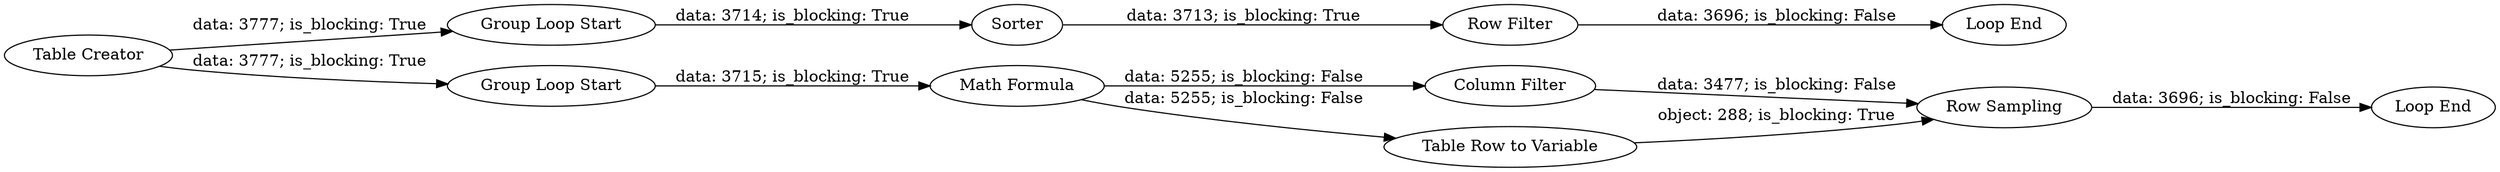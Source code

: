 digraph {
	"-4862940782413469798_2" [label="Table Creator"]
	"-4862940782413469798_10" [label="Group Loop Start"]
	"-4862940782413469798_1" [label="Row Filter"]
	"-4862940782413469798_6" [label="Row Sampling"]
	"-4862940782413469798_8" [label=Sorter]
	"-4862940782413469798_15" [label="Loop End"]
	"-4862940782413469798_12" [label="Group Loop Start"]
	"-4862940782413469798_11" [label="Loop End"]
	"-4862940782413469798_7" [label="Math Formula"]
	"-4862940782413469798_16" [label="Column Filter"]
	"-4862940782413469798_13" [label="Table Row to Variable"]
	"-4862940782413469798_7" -> "-4862940782413469798_13" [label="data: 5255; is_blocking: False"]
	"-4862940782413469798_13" -> "-4862940782413469798_6" [label="object: 288; is_blocking: True"]
	"-4862940782413469798_2" -> "-4862940782413469798_10" [label="data: 3777; is_blocking: True"]
	"-4862940782413469798_6" -> "-4862940782413469798_15" [label="data: 3696; is_blocking: False"]
	"-4862940782413469798_1" -> "-4862940782413469798_11" [label="data: 3696; is_blocking: False"]
	"-4862940782413469798_12" -> "-4862940782413469798_7" [label="data: 3715; is_blocking: True"]
	"-4862940782413469798_8" -> "-4862940782413469798_1" [label="data: 3713; is_blocking: True"]
	"-4862940782413469798_16" -> "-4862940782413469798_6" [label="data: 3477; is_blocking: False"]
	"-4862940782413469798_2" -> "-4862940782413469798_12" [label="data: 3777; is_blocking: True"]
	"-4862940782413469798_7" -> "-4862940782413469798_16" [label="data: 5255; is_blocking: False"]
	"-4862940782413469798_10" -> "-4862940782413469798_8" [label="data: 3714; is_blocking: True"]
	rankdir=LR
}
